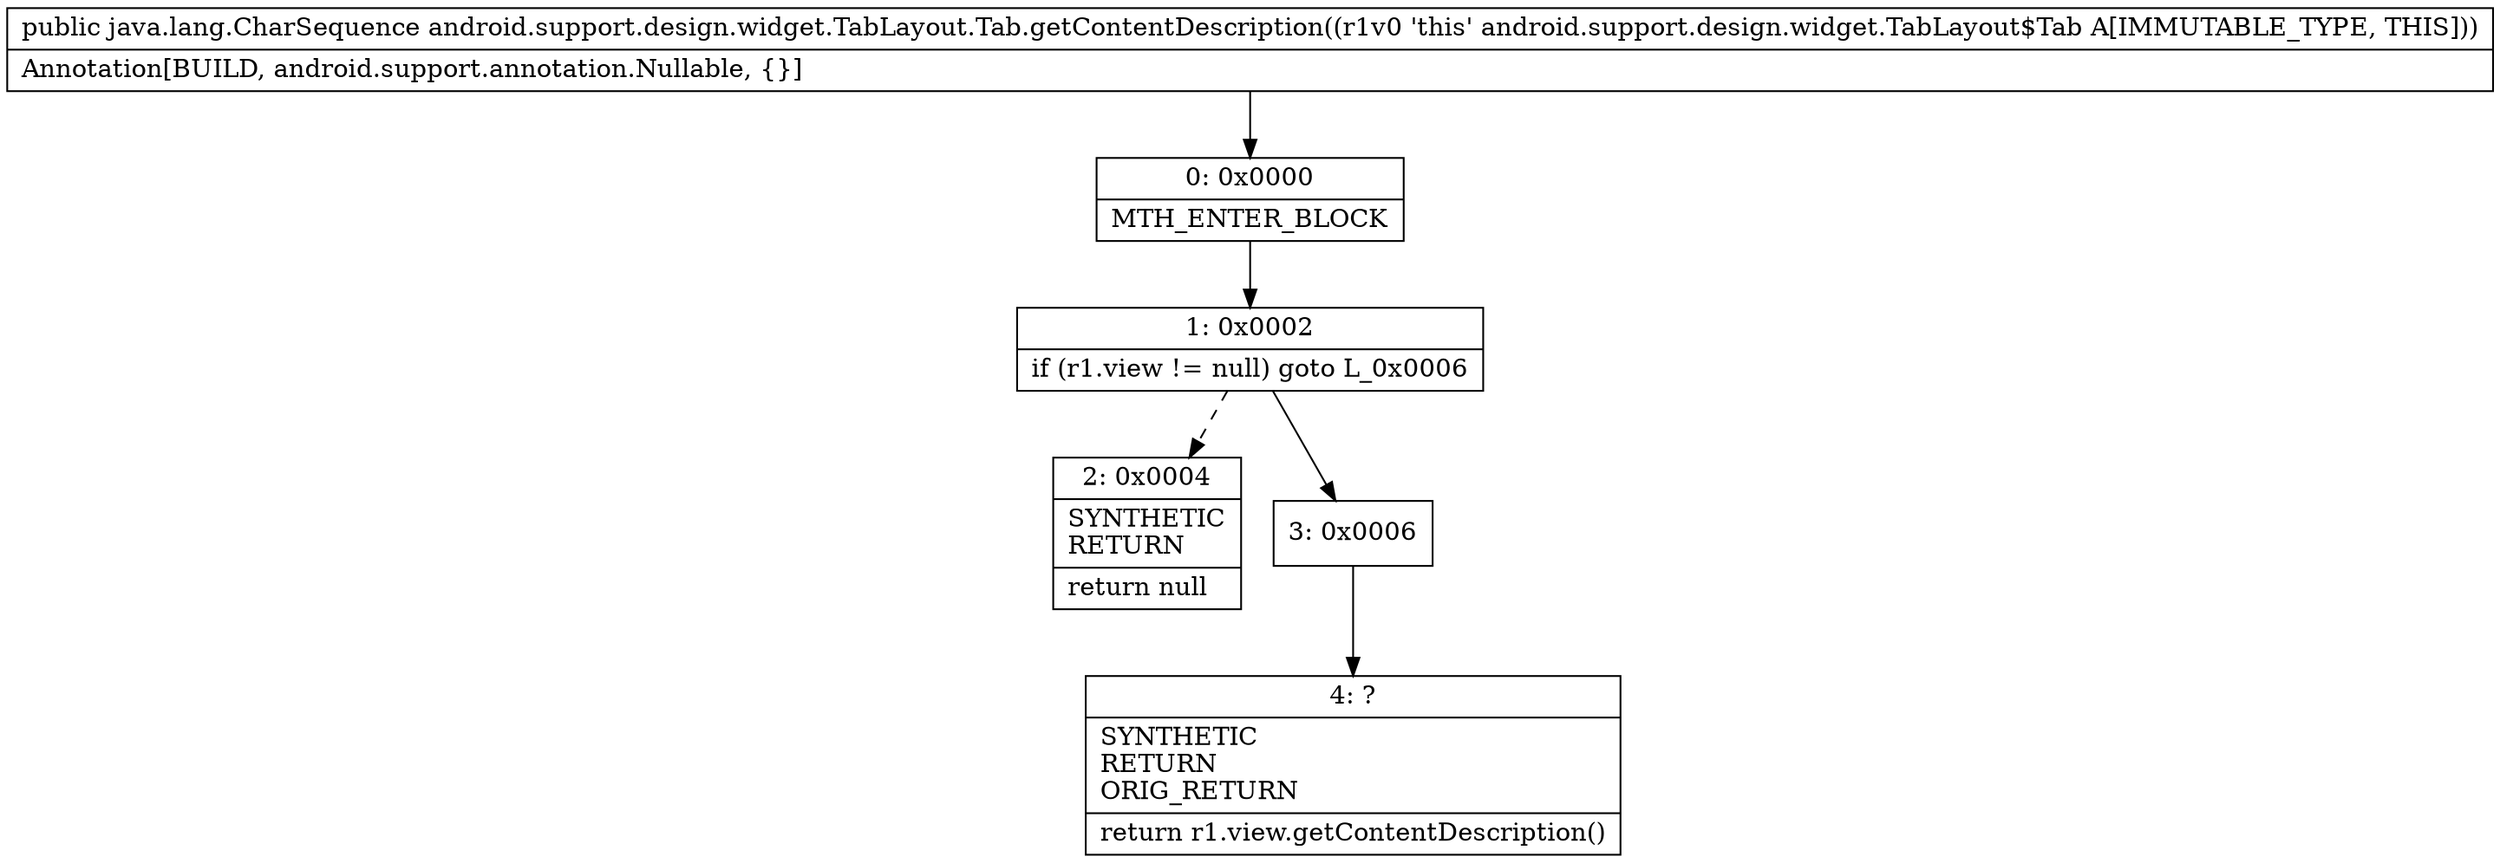 digraph "CFG forandroid.support.design.widget.TabLayout.Tab.getContentDescription()Ljava\/lang\/CharSequence;" {
Node_0 [shape=record,label="{0\:\ 0x0000|MTH_ENTER_BLOCK\l}"];
Node_1 [shape=record,label="{1\:\ 0x0002|if (r1.view != null) goto L_0x0006\l}"];
Node_2 [shape=record,label="{2\:\ 0x0004|SYNTHETIC\lRETURN\l|return null\l}"];
Node_3 [shape=record,label="{3\:\ 0x0006}"];
Node_4 [shape=record,label="{4\:\ ?|SYNTHETIC\lRETURN\lORIG_RETURN\l|return r1.view.getContentDescription()\l}"];
MethodNode[shape=record,label="{public java.lang.CharSequence android.support.design.widget.TabLayout.Tab.getContentDescription((r1v0 'this' android.support.design.widget.TabLayout$Tab A[IMMUTABLE_TYPE, THIS]))  | Annotation[BUILD, android.support.annotation.Nullable, \{\}]\l}"];
MethodNode -> Node_0;
Node_0 -> Node_1;
Node_1 -> Node_2[style=dashed];
Node_1 -> Node_3;
Node_3 -> Node_4;
}

